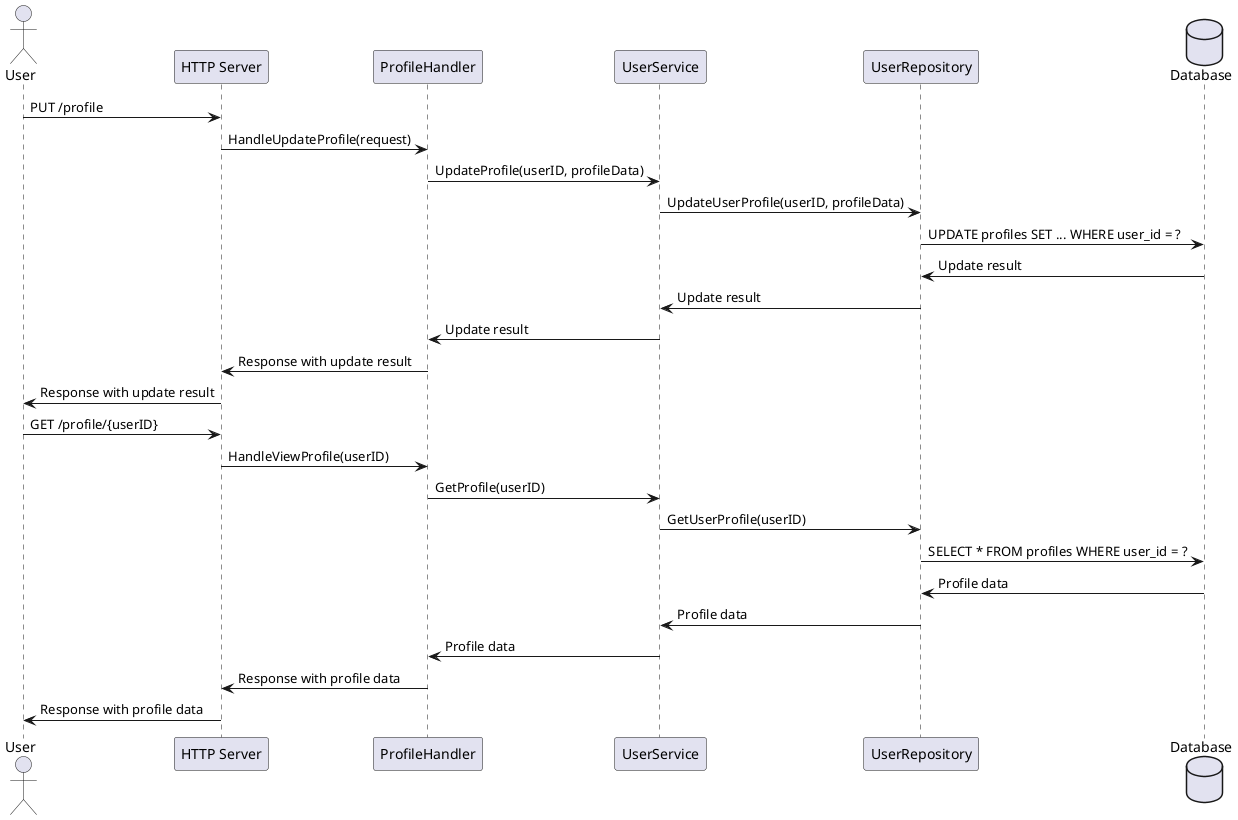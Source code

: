 @startuml
actor User
participant "HTTP Server" as HttpServer
participant "ProfileHandler" as ProfileHandler
participant "UserService" as UserService
participant "UserRepository" as UserRepository
database "Database" as Database

User -> HttpServer: PUT /profile
HttpServer -> ProfileHandler: HandleUpdateProfile(request)
ProfileHandler -> UserService: UpdateProfile(userID, profileData)
UserService -> UserRepository: UpdateUserProfile(userID, profileData)
UserRepository -> Database: UPDATE profiles SET ... WHERE user_id = ?
Database -> UserRepository: Update result
UserRepository -> UserService: Update result
UserService -> ProfileHandler: Update result
ProfileHandler -> HttpServer: Response with update result
HttpServer -> User: Response with update result

User -> HttpServer: GET /profile/{userID}
HttpServer -> ProfileHandler: HandleViewProfile(userID)
ProfileHandler -> UserService: GetProfile(userID)
UserService -> UserRepository: GetUserProfile(userID)
UserRepository -> Database: SELECT * FROM profiles WHERE user_id = ?
Database -> UserRepository: Profile data
UserRepository -> UserService: Profile data
UserService -> ProfileHandler: Profile data
ProfileHandler -> HttpServer: Response with profile data
HttpServer -> User: Response with profile data
@enduml